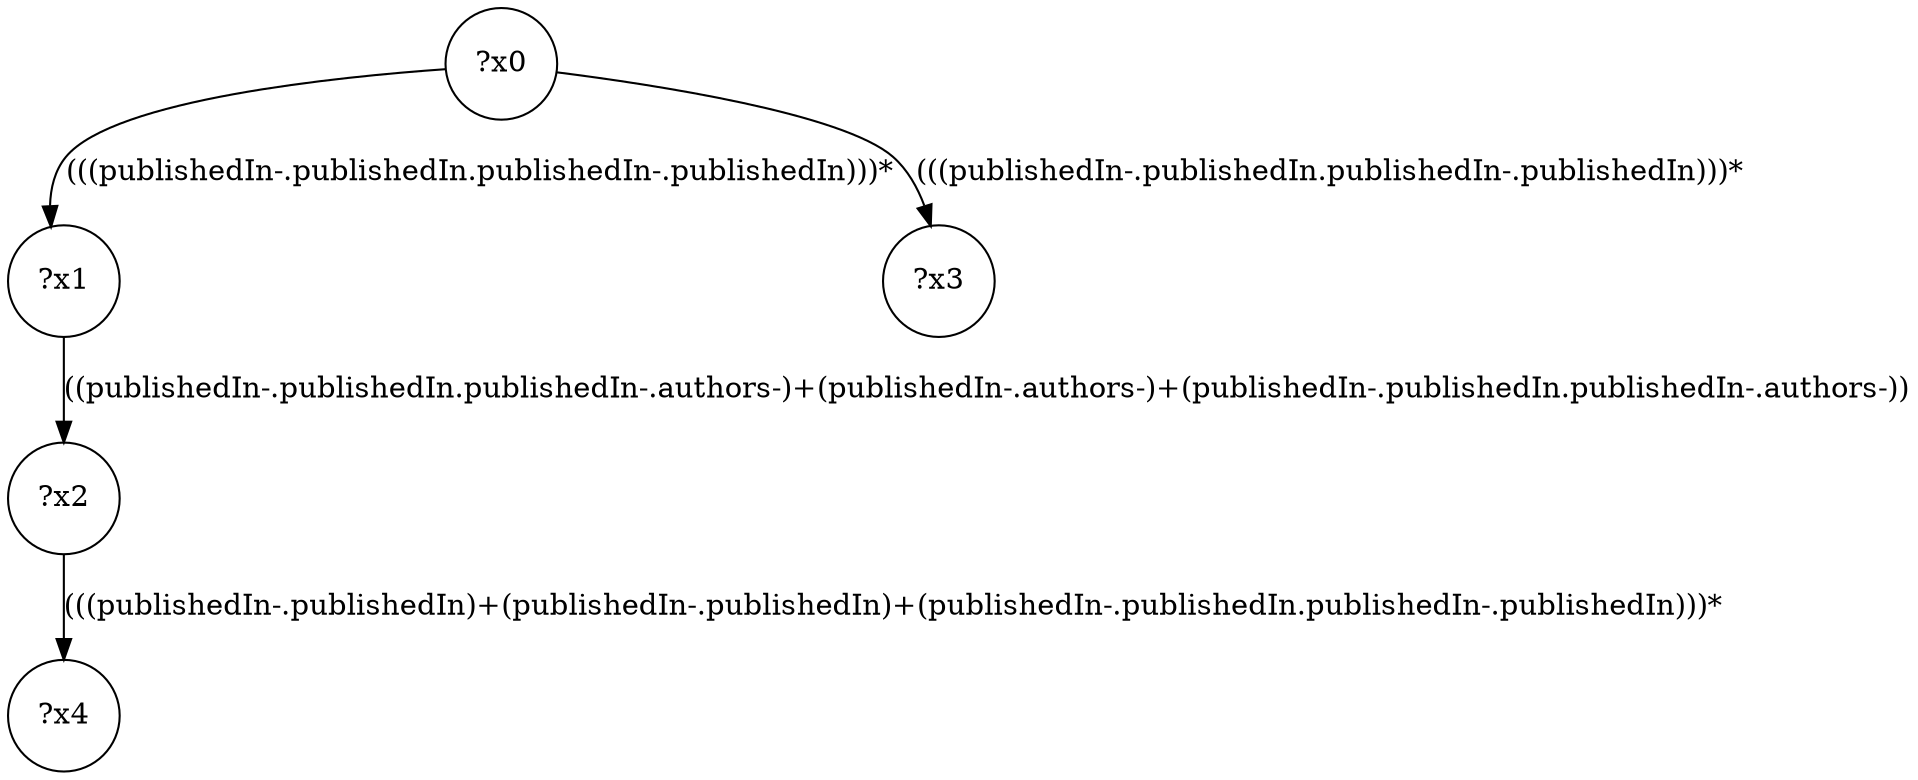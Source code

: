 digraph g {
	x0 [shape=circle, label="?x0"];
	x1 [shape=circle, label="?x1"];
	x0 -> x1 [label="(((publishedIn-.publishedIn.publishedIn-.publishedIn)))*"];
	x2 [shape=circle, label="?x2"];
	x1 -> x2 [label="((publishedIn-.publishedIn.publishedIn-.authors-)+(publishedIn-.authors-)+(publishedIn-.publishedIn.publishedIn-.authors-))"];
	x3 [shape=circle, label="?x3"];
	x0 -> x3 [label="(((publishedIn-.publishedIn.publishedIn-.publishedIn)))*"];
	x4 [shape=circle, label="?x4"];
	x2 -> x4 [label="(((publishedIn-.publishedIn)+(publishedIn-.publishedIn)+(publishedIn-.publishedIn.publishedIn-.publishedIn)))*"];
}
